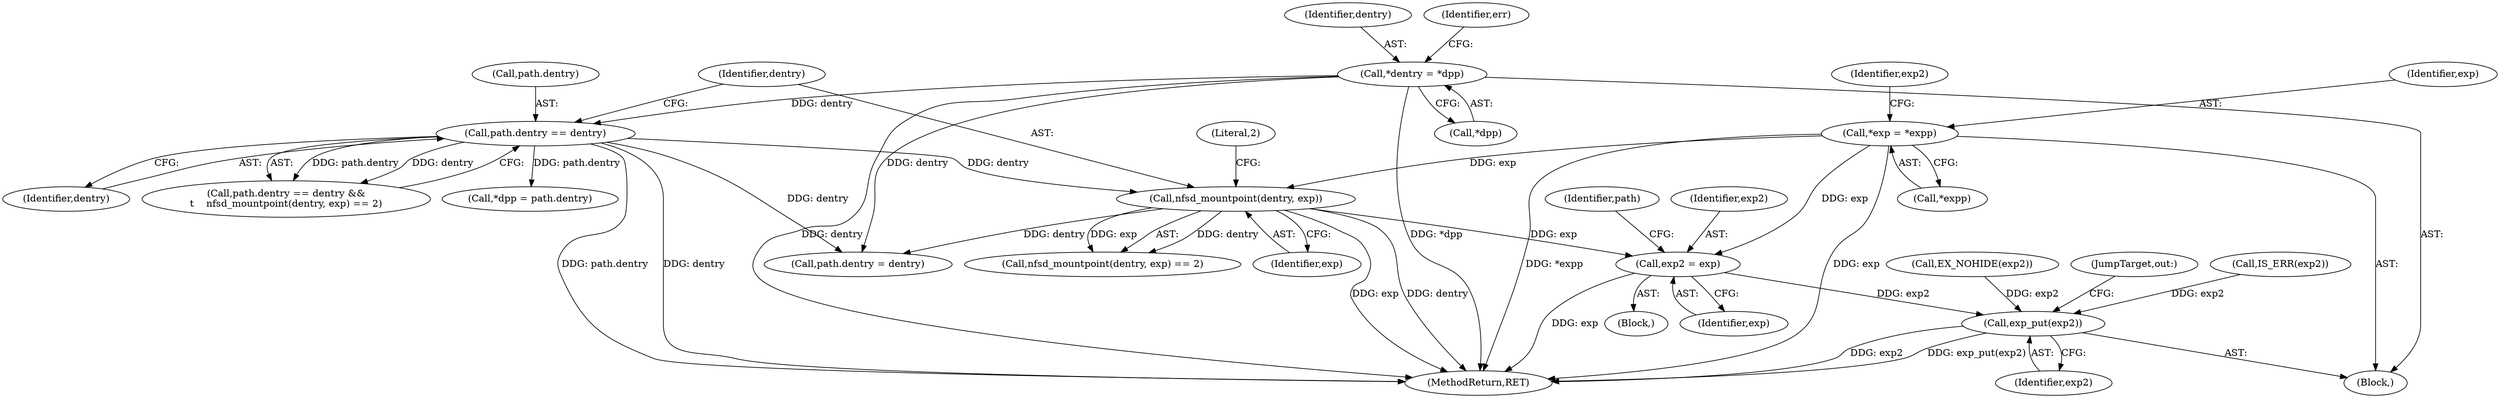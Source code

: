 digraph "0_linux_c70422f760c120480fee4de6c38804c72aa26bc1_18@pointer" {
"1000226" [label="(Call,exp2 = exp)"];
"1000156" [label="(Call,nfsd_mountpoint(dentry, exp))"];
"1000150" [label="(Call,path.dentry == dentry)"];
"1000119" [label="(Call,*dentry = *dpp)"];
"1000110" [label="(Call,*exp = *expp)"];
"1000232" [label="(Call,exp_put(exp2))"];
"1000151" [label="(Call,path.dentry)"];
"1000150" [label="(Call,path.dentry == dentry)"];
"1000226" [label="(Call,exp2 = exp)"];
"1000155" [label="(Call,nfsd_mountpoint(dentry, exp) == 2)"];
"1000154" [label="(Identifier,dentry)"];
"1000116" [label="(Identifier,exp2)"];
"1000208" [label="(Call,EX_NOHIDE(exp2))"];
"1000217" [label="(Call,path.dentry = dentry)"];
"1000119" [label="(Call,*dentry = *dpp)"];
"1000159" [label="(Literal,2)"];
"1000231" [label="(Identifier,path)"];
"1000210" [label="(Block,)"];
"1000121" [label="(Call,*dpp)"];
"1000233" [label="(Identifier,exp2)"];
"1000110" [label="(Call,*exp = *expp)"];
"1000120" [label="(Identifier,dentry)"];
"1000228" [label="(Identifier,exp)"];
"1000111" [label="(Identifier,exp)"];
"1000112" [label="(Call,*expp)"];
"1000156" [label="(Call,nfsd_mountpoint(dentry, exp))"];
"1000157" [label="(Identifier,dentry)"];
"1000126" [label="(Identifier,err)"];
"1000149" [label="(Call,path.dentry == dentry &&\n\t    nfsd_mountpoint(dentry, exp) == 2)"];
"1000108" [label="(Block,)"];
"1000232" [label="(Call,exp_put(exp2))"];
"1000234" [label="(JumpTarget,out:)"];
"1000237" [label="(MethodReturn,RET)"];
"1000158" [label="(Identifier,exp)"];
"1000211" [label="(Call,*dpp = path.dentry)"];
"1000227" [label="(Identifier,exp2)"];
"1000172" [label="(Call,IS_ERR(exp2))"];
"1000226" -> "1000210"  [label="AST: "];
"1000226" -> "1000228"  [label="CFG: "];
"1000227" -> "1000226"  [label="AST: "];
"1000228" -> "1000226"  [label="AST: "];
"1000231" -> "1000226"  [label="CFG: "];
"1000226" -> "1000237"  [label="DDG: exp"];
"1000156" -> "1000226"  [label="DDG: exp"];
"1000110" -> "1000226"  [label="DDG: exp"];
"1000226" -> "1000232"  [label="DDG: exp2"];
"1000156" -> "1000155"  [label="AST: "];
"1000156" -> "1000158"  [label="CFG: "];
"1000157" -> "1000156"  [label="AST: "];
"1000158" -> "1000156"  [label="AST: "];
"1000159" -> "1000156"  [label="CFG: "];
"1000156" -> "1000237"  [label="DDG: dentry"];
"1000156" -> "1000237"  [label="DDG: exp"];
"1000156" -> "1000155"  [label="DDG: dentry"];
"1000156" -> "1000155"  [label="DDG: exp"];
"1000150" -> "1000156"  [label="DDG: dentry"];
"1000110" -> "1000156"  [label="DDG: exp"];
"1000156" -> "1000217"  [label="DDG: dentry"];
"1000150" -> "1000149"  [label="AST: "];
"1000150" -> "1000154"  [label="CFG: "];
"1000151" -> "1000150"  [label="AST: "];
"1000154" -> "1000150"  [label="AST: "];
"1000157" -> "1000150"  [label="CFG: "];
"1000149" -> "1000150"  [label="CFG: "];
"1000150" -> "1000237"  [label="DDG: path.dentry"];
"1000150" -> "1000237"  [label="DDG: dentry"];
"1000150" -> "1000149"  [label="DDG: path.dentry"];
"1000150" -> "1000149"  [label="DDG: dentry"];
"1000119" -> "1000150"  [label="DDG: dentry"];
"1000150" -> "1000211"  [label="DDG: path.dentry"];
"1000150" -> "1000217"  [label="DDG: dentry"];
"1000119" -> "1000108"  [label="AST: "];
"1000119" -> "1000121"  [label="CFG: "];
"1000120" -> "1000119"  [label="AST: "];
"1000121" -> "1000119"  [label="AST: "];
"1000126" -> "1000119"  [label="CFG: "];
"1000119" -> "1000237"  [label="DDG: *dpp"];
"1000119" -> "1000237"  [label="DDG: dentry"];
"1000119" -> "1000217"  [label="DDG: dentry"];
"1000110" -> "1000108"  [label="AST: "];
"1000110" -> "1000112"  [label="CFG: "];
"1000111" -> "1000110"  [label="AST: "];
"1000112" -> "1000110"  [label="AST: "];
"1000116" -> "1000110"  [label="CFG: "];
"1000110" -> "1000237"  [label="DDG: *expp"];
"1000110" -> "1000237"  [label="DDG: exp"];
"1000232" -> "1000108"  [label="AST: "];
"1000232" -> "1000233"  [label="CFG: "];
"1000233" -> "1000232"  [label="AST: "];
"1000234" -> "1000232"  [label="CFG: "];
"1000232" -> "1000237"  [label="DDG: exp2"];
"1000232" -> "1000237"  [label="DDG: exp_put(exp2)"];
"1000208" -> "1000232"  [label="DDG: exp2"];
"1000172" -> "1000232"  [label="DDG: exp2"];
}
